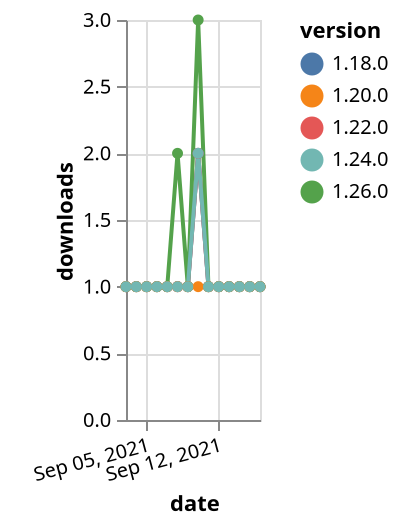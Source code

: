 {"$schema": "https://vega.github.io/schema/vega-lite/v5.json", "description": "A simple bar chart with embedded data.", "data": {"values": [{"date": "2021-09-03", "total": 219, "delta": 1, "version": "1.18.0"}, {"date": "2021-09-04", "total": 220, "delta": 1, "version": "1.18.0"}, {"date": "2021-09-05", "total": 221, "delta": 1, "version": "1.18.0"}, {"date": "2021-09-06", "total": 222, "delta": 1, "version": "1.18.0"}, {"date": "2021-09-07", "total": 223, "delta": 1, "version": "1.18.0"}, {"date": "2021-09-08", "total": 224, "delta": 1, "version": "1.18.0"}, {"date": "2021-09-09", "total": 225, "delta": 1, "version": "1.18.0"}, {"date": "2021-09-10", "total": 227, "delta": 2, "version": "1.18.0"}, {"date": "2021-09-11", "total": 228, "delta": 1, "version": "1.18.0"}, {"date": "2021-09-12", "total": 229, "delta": 1, "version": "1.18.0"}, {"date": "2021-09-13", "total": 230, "delta": 1, "version": "1.18.0"}, {"date": "2021-09-14", "total": 231, "delta": 1, "version": "1.18.0"}, {"date": "2021-09-15", "total": 232, "delta": 1, "version": "1.18.0"}, {"date": "2021-09-16", "total": 233, "delta": 1, "version": "1.18.0"}, {"date": "2021-09-03", "total": 168, "delta": 1, "version": "1.22.0"}, {"date": "2021-09-04", "total": 169, "delta": 1, "version": "1.22.0"}, {"date": "2021-09-05", "total": 170, "delta": 1, "version": "1.22.0"}, {"date": "2021-09-06", "total": 171, "delta": 1, "version": "1.22.0"}, {"date": "2021-09-07", "total": 172, "delta": 1, "version": "1.22.0"}, {"date": "2021-09-08", "total": 173, "delta": 1, "version": "1.22.0"}, {"date": "2021-09-09", "total": 174, "delta": 1, "version": "1.22.0"}, {"date": "2021-09-10", "total": 176, "delta": 2, "version": "1.22.0"}, {"date": "2021-09-11", "total": 177, "delta": 1, "version": "1.22.0"}, {"date": "2021-09-12", "total": 178, "delta": 1, "version": "1.22.0"}, {"date": "2021-09-13", "total": 179, "delta": 1, "version": "1.22.0"}, {"date": "2021-09-14", "total": 180, "delta": 1, "version": "1.22.0"}, {"date": "2021-09-15", "total": 181, "delta": 1, "version": "1.22.0"}, {"date": "2021-09-16", "total": 182, "delta": 1, "version": "1.22.0"}, {"date": "2021-09-03", "total": 163, "delta": 1, "version": "1.26.0"}, {"date": "2021-09-04", "total": 164, "delta": 1, "version": "1.26.0"}, {"date": "2021-09-05", "total": 165, "delta": 1, "version": "1.26.0"}, {"date": "2021-09-06", "total": 166, "delta": 1, "version": "1.26.0"}, {"date": "2021-09-07", "total": 167, "delta": 1, "version": "1.26.0"}, {"date": "2021-09-08", "total": 169, "delta": 2, "version": "1.26.0"}, {"date": "2021-09-09", "total": 170, "delta": 1, "version": "1.26.0"}, {"date": "2021-09-10", "total": 173, "delta": 3, "version": "1.26.0"}, {"date": "2021-09-11", "total": 174, "delta": 1, "version": "1.26.0"}, {"date": "2021-09-12", "total": 175, "delta": 1, "version": "1.26.0"}, {"date": "2021-09-13", "total": 176, "delta": 1, "version": "1.26.0"}, {"date": "2021-09-14", "total": 177, "delta": 1, "version": "1.26.0"}, {"date": "2021-09-15", "total": 178, "delta": 1, "version": "1.26.0"}, {"date": "2021-09-16", "total": 179, "delta": 1, "version": "1.26.0"}, {"date": "2021-09-03", "total": 175, "delta": 1, "version": "1.20.0"}, {"date": "2021-09-04", "total": 176, "delta": 1, "version": "1.20.0"}, {"date": "2021-09-05", "total": 177, "delta": 1, "version": "1.20.0"}, {"date": "2021-09-06", "total": 178, "delta": 1, "version": "1.20.0"}, {"date": "2021-09-07", "total": 179, "delta": 1, "version": "1.20.0"}, {"date": "2021-09-08", "total": 180, "delta": 1, "version": "1.20.0"}, {"date": "2021-09-09", "total": 181, "delta": 1, "version": "1.20.0"}, {"date": "2021-09-10", "total": 182, "delta": 1, "version": "1.20.0"}, {"date": "2021-09-11", "total": 183, "delta": 1, "version": "1.20.0"}, {"date": "2021-09-12", "total": 184, "delta": 1, "version": "1.20.0"}, {"date": "2021-09-13", "total": 185, "delta": 1, "version": "1.20.0"}, {"date": "2021-09-14", "total": 186, "delta": 1, "version": "1.20.0"}, {"date": "2021-09-15", "total": 187, "delta": 1, "version": "1.20.0"}, {"date": "2021-09-16", "total": 188, "delta": 1, "version": "1.20.0"}, {"date": "2021-09-03", "total": 152, "delta": 1, "version": "1.24.0"}, {"date": "2021-09-04", "total": 153, "delta": 1, "version": "1.24.0"}, {"date": "2021-09-05", "total": 154, "delta": 1, "version": "1.24.0"}, {"date": "2021-09-06", "total": 155, "delta": 1, "version": "1.24.0"}, {"date": "2021-09-07", "total": 156, "delta": 1, "version": "1.24.0"}, {"date": "2021-09-08", "total": 157, "delta": 1, "version": "1.24.0"}, {"date": "2021-09-09", "total": 158, "delta": 1, "version": "1.24.0"}, {"date": "2021-09-10", "total": 160, "delta": 2, "version": "1.24.0"}, {"date": "2021-09-11", "total": 161, "delta": 1, "version": "1.24.0"}, {"date": "2021-09-12", "total": 162, "delta": 1, "version": "1.24.0"}, {"date": "2021-09-13", "total": 163, "delta": 1, "version": "1.24.0"}, {"date": "2021-09-14", "total": 164, "delta": 1, "version": "1.24.0"}, {"date": "2021-09-15", "total": 165, "delta": 1, "version": "1.24.0"}, {"date": "2021-09-16", "total": 166, "delta": 1, "version": "1.24.0"}]}, "width": "container", "mark": {"type": "line", "point": {"filled": true}}, "encoding": {"x": {"field": "date", "type": "temporal", "timeUnit": "yearmonthdate", "title": "date", "axis": {"labelAngle": -15}}, "y": {"field": "delta", "type": "quantitative", "title": "downloads"}, "color": {"field": "version", "type": "nominal"}, "tooltip": {"field": "delta"}}}